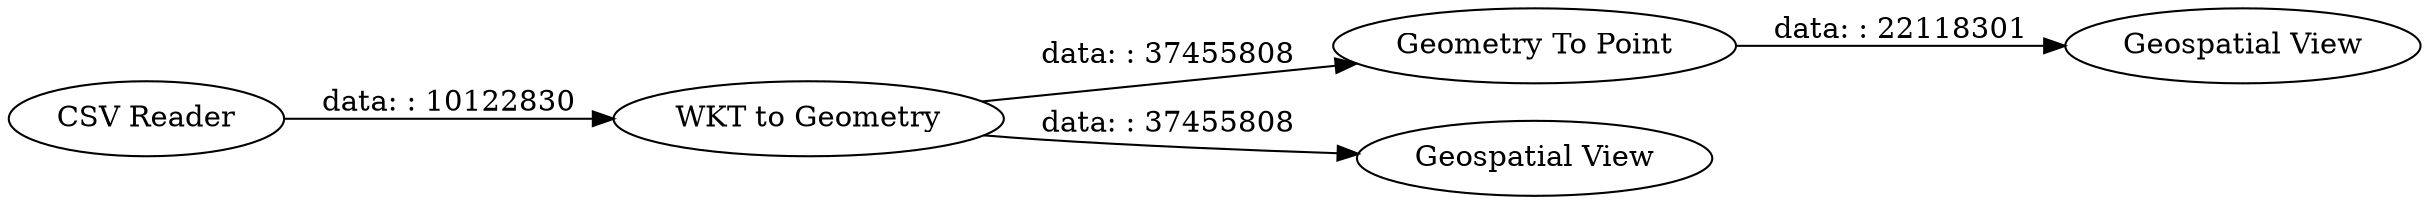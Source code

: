 digraph {
	"-2251090653484334784_4" [label="Geometry To Point"]
	"-2251090653484334784_3" [label="WKT to Geometry"]
	"-2251090653484334784_2" [label="CSV Reader"]
	"-2251090653484334784_6" [label="Geospatial View"]
	"-2251090653484334784_7" [label="Geospatial View"]
	"-2251090653484334784_3" -> "-2251090653484334784_7" [label="data: : 37455808"]
	"-2251090653484334784_3" -> "-2251090653484334784_4" [label="data: : 37455808"]
	"-2251090653484334784_2" -> "-2251090653484334784_3" [label="data: : 10122830"]
	"-2251090653484334784_4" -> "-2251090653484334784_6" [label="data: : 22118301"]
	rankdir=LR
}
